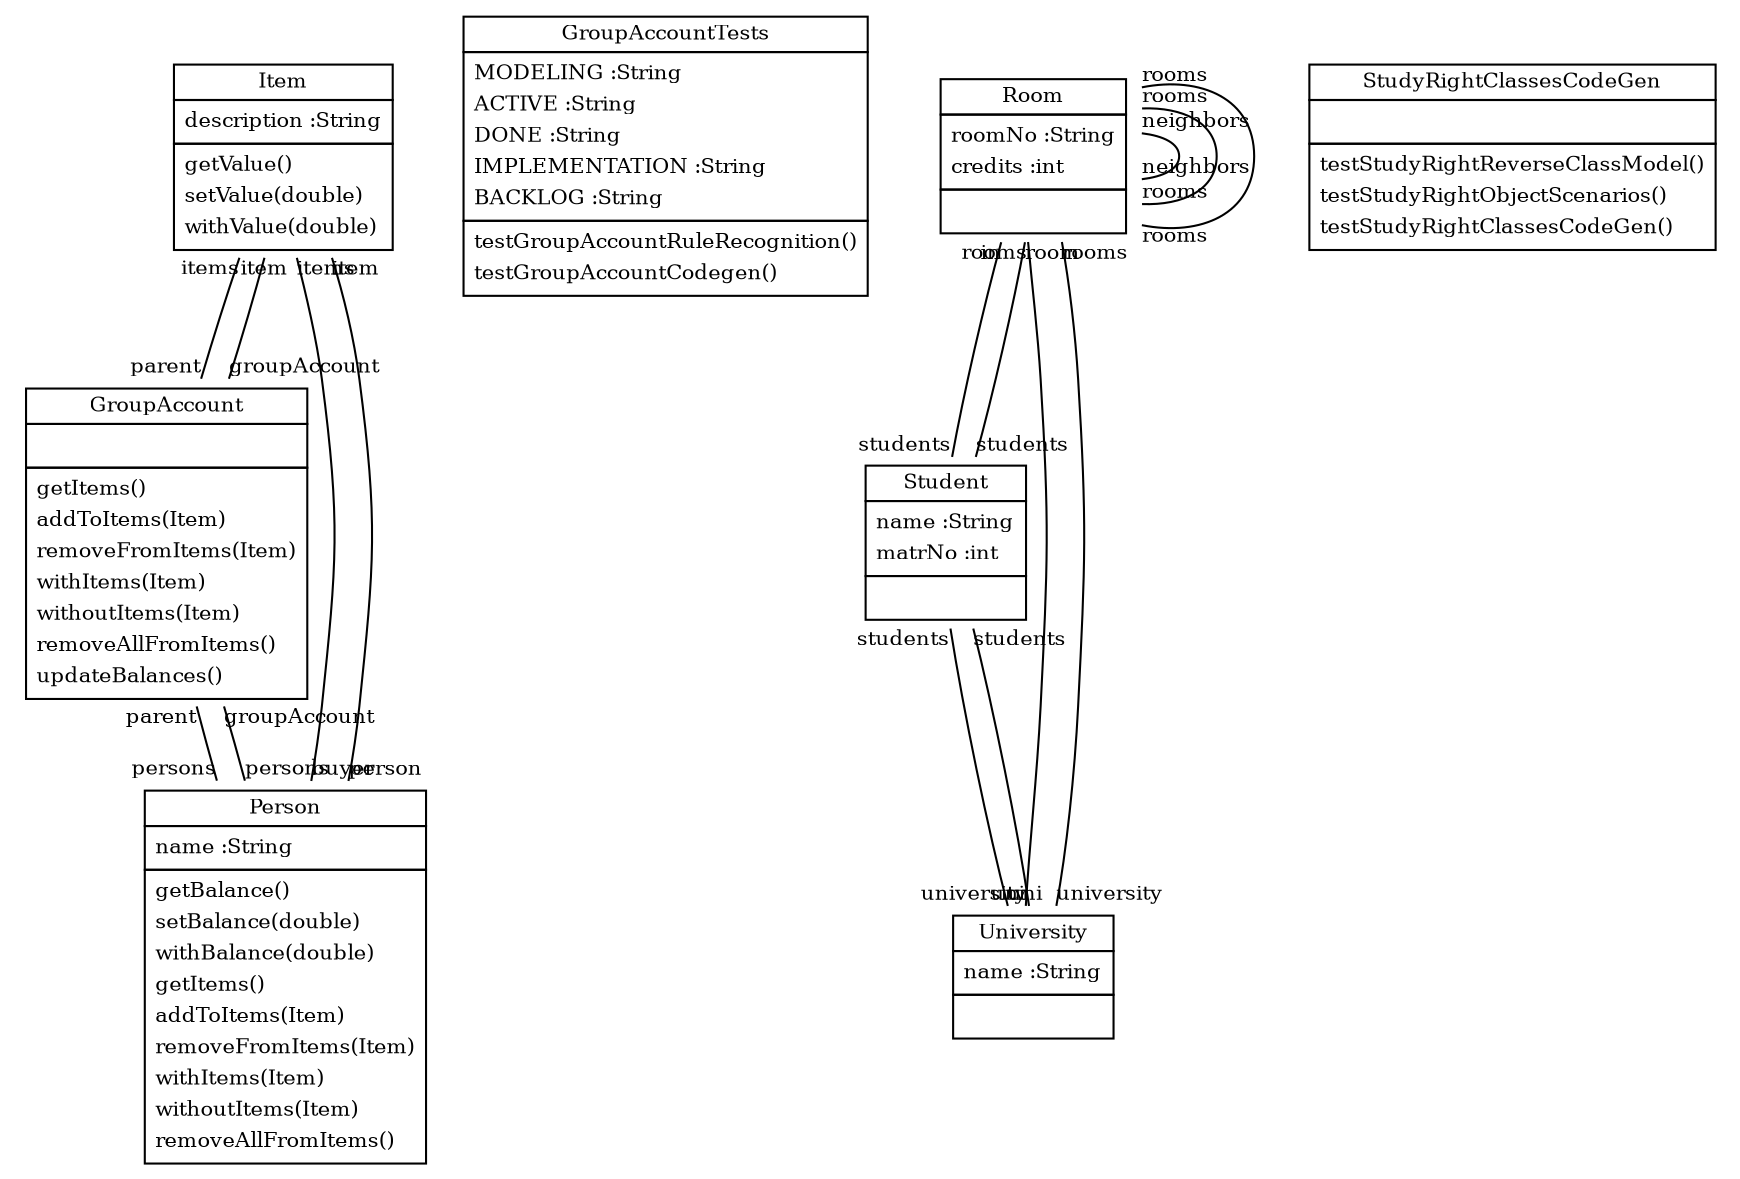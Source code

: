 
 graph ClassDiagram {
    node [shape = none, fontsize = 10]; 
    edge [fontsize = 10];
    
    
    GroupAccount [label=<<table border='0' cellborder='1' cellspacing='0'> <tr> <td>GroupAccount</td> </tr> <tr><td><table border='0' cellborder='0' cellspacing='0'> <tr><td> </td></tr> </table></td></tr> <tr><td><table border='0' cellborder='0' cellspacing='0'> <tr><td align='left'>getItems()</td></tr> <tr><td align='left'>addToItems(Item)</td></tr> <tr><td align='left'>removeFromItems(Item)</td></tr> <tr><td align='left'>withItems(Item)</td></tr> <tr><td align='left'>withoutItems(Item)</td></tr> <tr><td align='left'>removeAllFromItems()</td></tr> <tr><td align='left'>updateBalances()</td></tr>  </table></td></tr> </table>>];
    GroupAccountTests [label=<<table border='0' cellborder='1' cellspacing='0'> <tr> <td>GroupAccountTests</td> </tr> <tr><td><table border='0' cellborder='0' cellspacing='0'> <tr><td align='left'>MODELING :String</td></tr> <tr><td align='left'>ACTIVE :String</td></tr> <tr><td align='left'>DONE :String</td></tr> <tr><td align='left'>IMPLEMENTATION :String</td></tr> <tr><td align='left'>BACKLOG :String</td></tr>  </table></td></tr> <tr><td><table border='0' cellborder='0' cellspacing='0'> <tr><td align='left'>testGroupAccountRuleRecognition()</td></tr> <tr><td align='left'>testGroupAccountCodegen()</td></tr>  </table></td></tr> </table>>];
    Item [label=<<table border='0' cellborder='1' cellspacing='0'> <tr> <td>Item</td> </tr> <tr><td><table border='0' cellborder='0' cellspacing='0'> <tr><td align='left'>description :String</td></tr>  </table></td></tr> <tr><td><table border='0' cellborder='0' cellspacing='0'> <tr><td align='left'>getValue()</td></tr> <tr><td align='left'>setValue(double)</td></tr> <tr><td align='left'>withValue(double)</td></tr>  </table></td></tr> </table>>];
    Person [label=<<table border='0' cellborder='1' cellspacing='0'> <tr> <td>Person</td> </tr> <tr><td><table border='0' cellborder='0' cellspacing='0'> <tr><td align='left'>name :String</td></tr>  </table></td></tr> <tr><td><table border='0' cellborder='0' cellspacing='0'> <tr><td align='left'>getBalance()</td></tr> <tr><td align='left'>setBalance(double)</td></tr> <tr><td align='left'>withBalance(double)</td></tr> <tr><td align='left'>getItems()</td></tr> <tr><td align='left'>addToItems(Item)</td></tr> <tr><td align='left'>removeFromItems(Item)</td></tr> <tr><td align='left'>withItems(Item)</td></tr> <tr><td align='left'>withoutItems(Item)</td></tr> <tr><td align='left'>removeAllFromItems()</td></tr>  </table></td></tr> </table>>];
    Room [label=<<table border='0' cellborder='1' cellspacing='0'> <tr> <td>Room</td> </tr> <tr><td><table border='0' cellborder='0' cellspacing='0'> <tr><td align='left'>roomNo :String</td></tr> <tr><td align='left'>credits :int</td></tr>  </table></td></tr> <tr><td><table border='0' cellborder='0' cellspacing='0'> <tr><td> </td></tr> </table></td></tr> </table>>];
    Student [label=<<table border='0' cellborder='1' cellspacing='0'> <tr> <td>Student</td> </tr> <tr><td><table border='0' cellborder='0' cellspacing='0'> <tr><td align='left'>name :String</td></tr> <tr><td align='left'>matrNo :int</td></tr>  </table></td></tr> <tr><td><table border='0' cellborder='0' cellspacing='0'> <tr><td> </td></tr> </table></td></tr> </table>>];
    StudyRightClassesCodeGen [label=<<table border='0' cellborder='1' cellspacing='0'> <tr> <td>StudyRightClassesCodeGen</td> </tr> <tr><td><table border='0' cellborder='0' cellspacing='0'> <tr><td> </td></tr> </table></td></tr> <tr><td><table border='0' cellborder='0' cellspacing='0'> <tr><td align='left'>testStudyRightReverseClassModel()</td></tr> <tr><td align='left'>testStudyRightObjectScenarios()</td></tr> <tr><td align='left'>testStudyRightClassesCodeGen()</td></tr>  </table></td></tr> </table>>];
    University [label=<<table border='0' cellborder='1' cellspacing='0'> <tr> <td>University</td> </tr> <tr><td><table border='0' cellborder='0' cellspacing='0'> <tr><td align='left'>name :String</td></tr>  </table></td></tr> <tr><td><table border='0' cellborder='0' cellspacing='0'> <tr><td> </td></tr> </table></td></tr> </table>>];
    GroupAccount [label=<<table border='0' cellborder='1' cellspacing='0'> <tr> <td>GroupAccount</td> </tr> <tr><td><table border='0' cellborder='0' cellspacing='0'> <tr><td> </td></tr> </table></td></tr> <tr><td><table border='0' cellborder='0' cellspacing='0'> <tr><td align='left'>getItems()</td></tr> <tr><td align='left'>addToItems(Item)</td></tr> <tr><td align='left'>removeFromItems(Item)</td></tr> <tr><td align='left'>withItems(Item)</td></tr> <tr><td align='left'>withoutItems(Item)</td></tr> <tr><td align='left'>removeAllFromItems()</td></tr> <tr><td align='left'>updateBalances()</td></tr>  </table></td></tr> </table>>];
    GroupAccountTests [label=<<table border='0' cellborder='1' cellspacing='0'> <tr> <td>GroupAccountTests</td> </tr> <tr><td><table border='0' cellborder='0' cellspacing='0'> <tr><td align='left'>MODELING :String</td></tr> <tr><td align='left'>ACTIVE :String</td></tr> <tr><td align='left'>DONE :String</td></tr> <tr><td align='left'>IMPLEMENTATION :String</td></tr> <tr><td align='left'>BACKLOG :String</td></tr>  </table></td></tr> <tr><td><table border='0' cellborder='0' cellspacing='0'> <tr><td align='left'>testGroupAccountRuleRecognition()</td></tr> <tr><td align='left'>testGroupAccountCodegen()</td></tr>  </table></td></tr> </table>>];
    Item [label=<<table border='0' cellborder='1' cellspacing='0'> <tr> <td>Item</td> </tr> <tr><td><table border='0' cellborder='0' cellspacing='0'> <tr><td align='left'>description :String</td></tr>  </table></td></tr> <tr><td><table border='0' cellborder='0' cellspacing='0'> <tr><td align='left'>getValue()</td></tr> <tr><td align='left'>setValue(double)</td></tr> <tr><td align='left'>withValue(double)</td></tr>  </table></td></tr> </table>>];
    Person [label=<<table border='0' cellborder='1' cellspacing='0'> <tr> <td>Person</td> </tr> <tr><td><table border='0' cellborder='0' cellspacing='0'> <tr><td align='left'>name :String</td></tr>  </table></td></tr> <tr><td><table border='0' cellborder='0' cellspacing='0'> <tr><td align='left'>getBalance()</td></tr> <tr><td align='left'>setBalance(double)</td></tr> <tr><td align='left'>withBalance(double)</td></tr> <tr><td align='left'>getItems()</td></tr> <tr><td align='left'>addToItems(Item)</td></tr> <tr><td align='left'>removeFromItems(Item)</td></tr> <tr><td align='left'>withItems(Item)</td></tr> <tr><td align='left'>withoutItems(Item)</td></tr> <tr><td align='left'>removeAllFromItems()</td></tr>  </table></td></tr> </table>>];
    Room [label=<<table border='0' cellborder='1' cellspacing='0'> <tr> <td>Room</td> </tr> <tr><td><table border='0' cellborder='0' cellspacing='0'> <tr><td align='left'>roomNo :String</td></tr> <tr><td align='left'>credits :int</td></tr>  </table></td></tr> <tr><td><table border='0' cellborder='0' cellspacing='0'> <tr><td> </td></tr> </table></td></tr> </table>>];
    Student [label=<<table border='0' cellborder='1' cellspacing='0'> <tr> <td>Student</td> </tr> <tr><td><table border='0' cellborder='0' cellspacing='0'> <tr><td align='left'>name :String</td></tr> <tr><td align='left'>matrNo :int</td></tr>  </table></td></tr> <tr><td><table border='0' cellborder='0' cellspacing='0'> <tr><td> </td></tr> </table></td></tr> </table>>];
    StudyRightClassesCodeGen [label=<<table border='0' cellborder='1' cellspacing='0'> <tr> <td>StudyRightClassesCodeGen</td> </tr> <tr><td><table border='0' cellborder='0' cellspacing='0'> <tr><td> </td></tr> </table></td></tr> <tr><td><table border='0' cellborder='0' cellspacing='0'> <tr><td align='left'>testStudyRightReverseClassModel()</td></tr> <tr><td align='left'>testStudyRightObjectScenarios()</td></tr> <tr><td align='left'>testStudyRightClassesCodeGen()</td></tr>  </table></td></tr> </table>>];
    University [label=<<table border='0' cellborder='1' cellspacing='0'> <tr> <td>University</td> </tr> <tr><td><table border='0' cellborder='0' cellspacing='0'> <tr><td align='left'>name :String</td></tr>  </table></td></tr> <tr><td><table border='0' cellborder='0' cellspacing='0'> <tr><td> </td></tr> </table></td></tr> </table>>];
    
    
    
    GroupAccount -- Person [headlabel = "persons" taillabel = "parent"];
    Item -- GroupAccount [headlabel = "parent" taillabel = "items"];
    Item -- Person [headlabel = "buyer" taillabel = "items"];
    Room -- University [headlabel = "uni" taillabel = "rooms"];
    Room -- Room [headlabel = "neighbors" taillabel = "neighbors"];
    Room -- Student [headlabel = "students" taillabel = "in"];
    Student -- University [headlabel = "uni" taillabel = "students"];
    Item -- GroupAccount [headlabel = "groupAccount" taillabel = "item"];
    GroupAccount -- Person [headlabel = "persons" taillabel = "groupAccount"];
    Item -- Person [headlabel = "person" taillabel = "item"];
    Room -- Room [headlabel = "rooms" taillabel = "rooms"];
    Room -- Room [headlabel = "rooms" taillabel = "rooms"];
    Room -- Student [headlabel = "students" taillabel = "room"];
    Room -- University [headlabel = "university" taillabel = "rooms"];
    Student -- University [headlabel = "university" taillabel = "students"];
}

